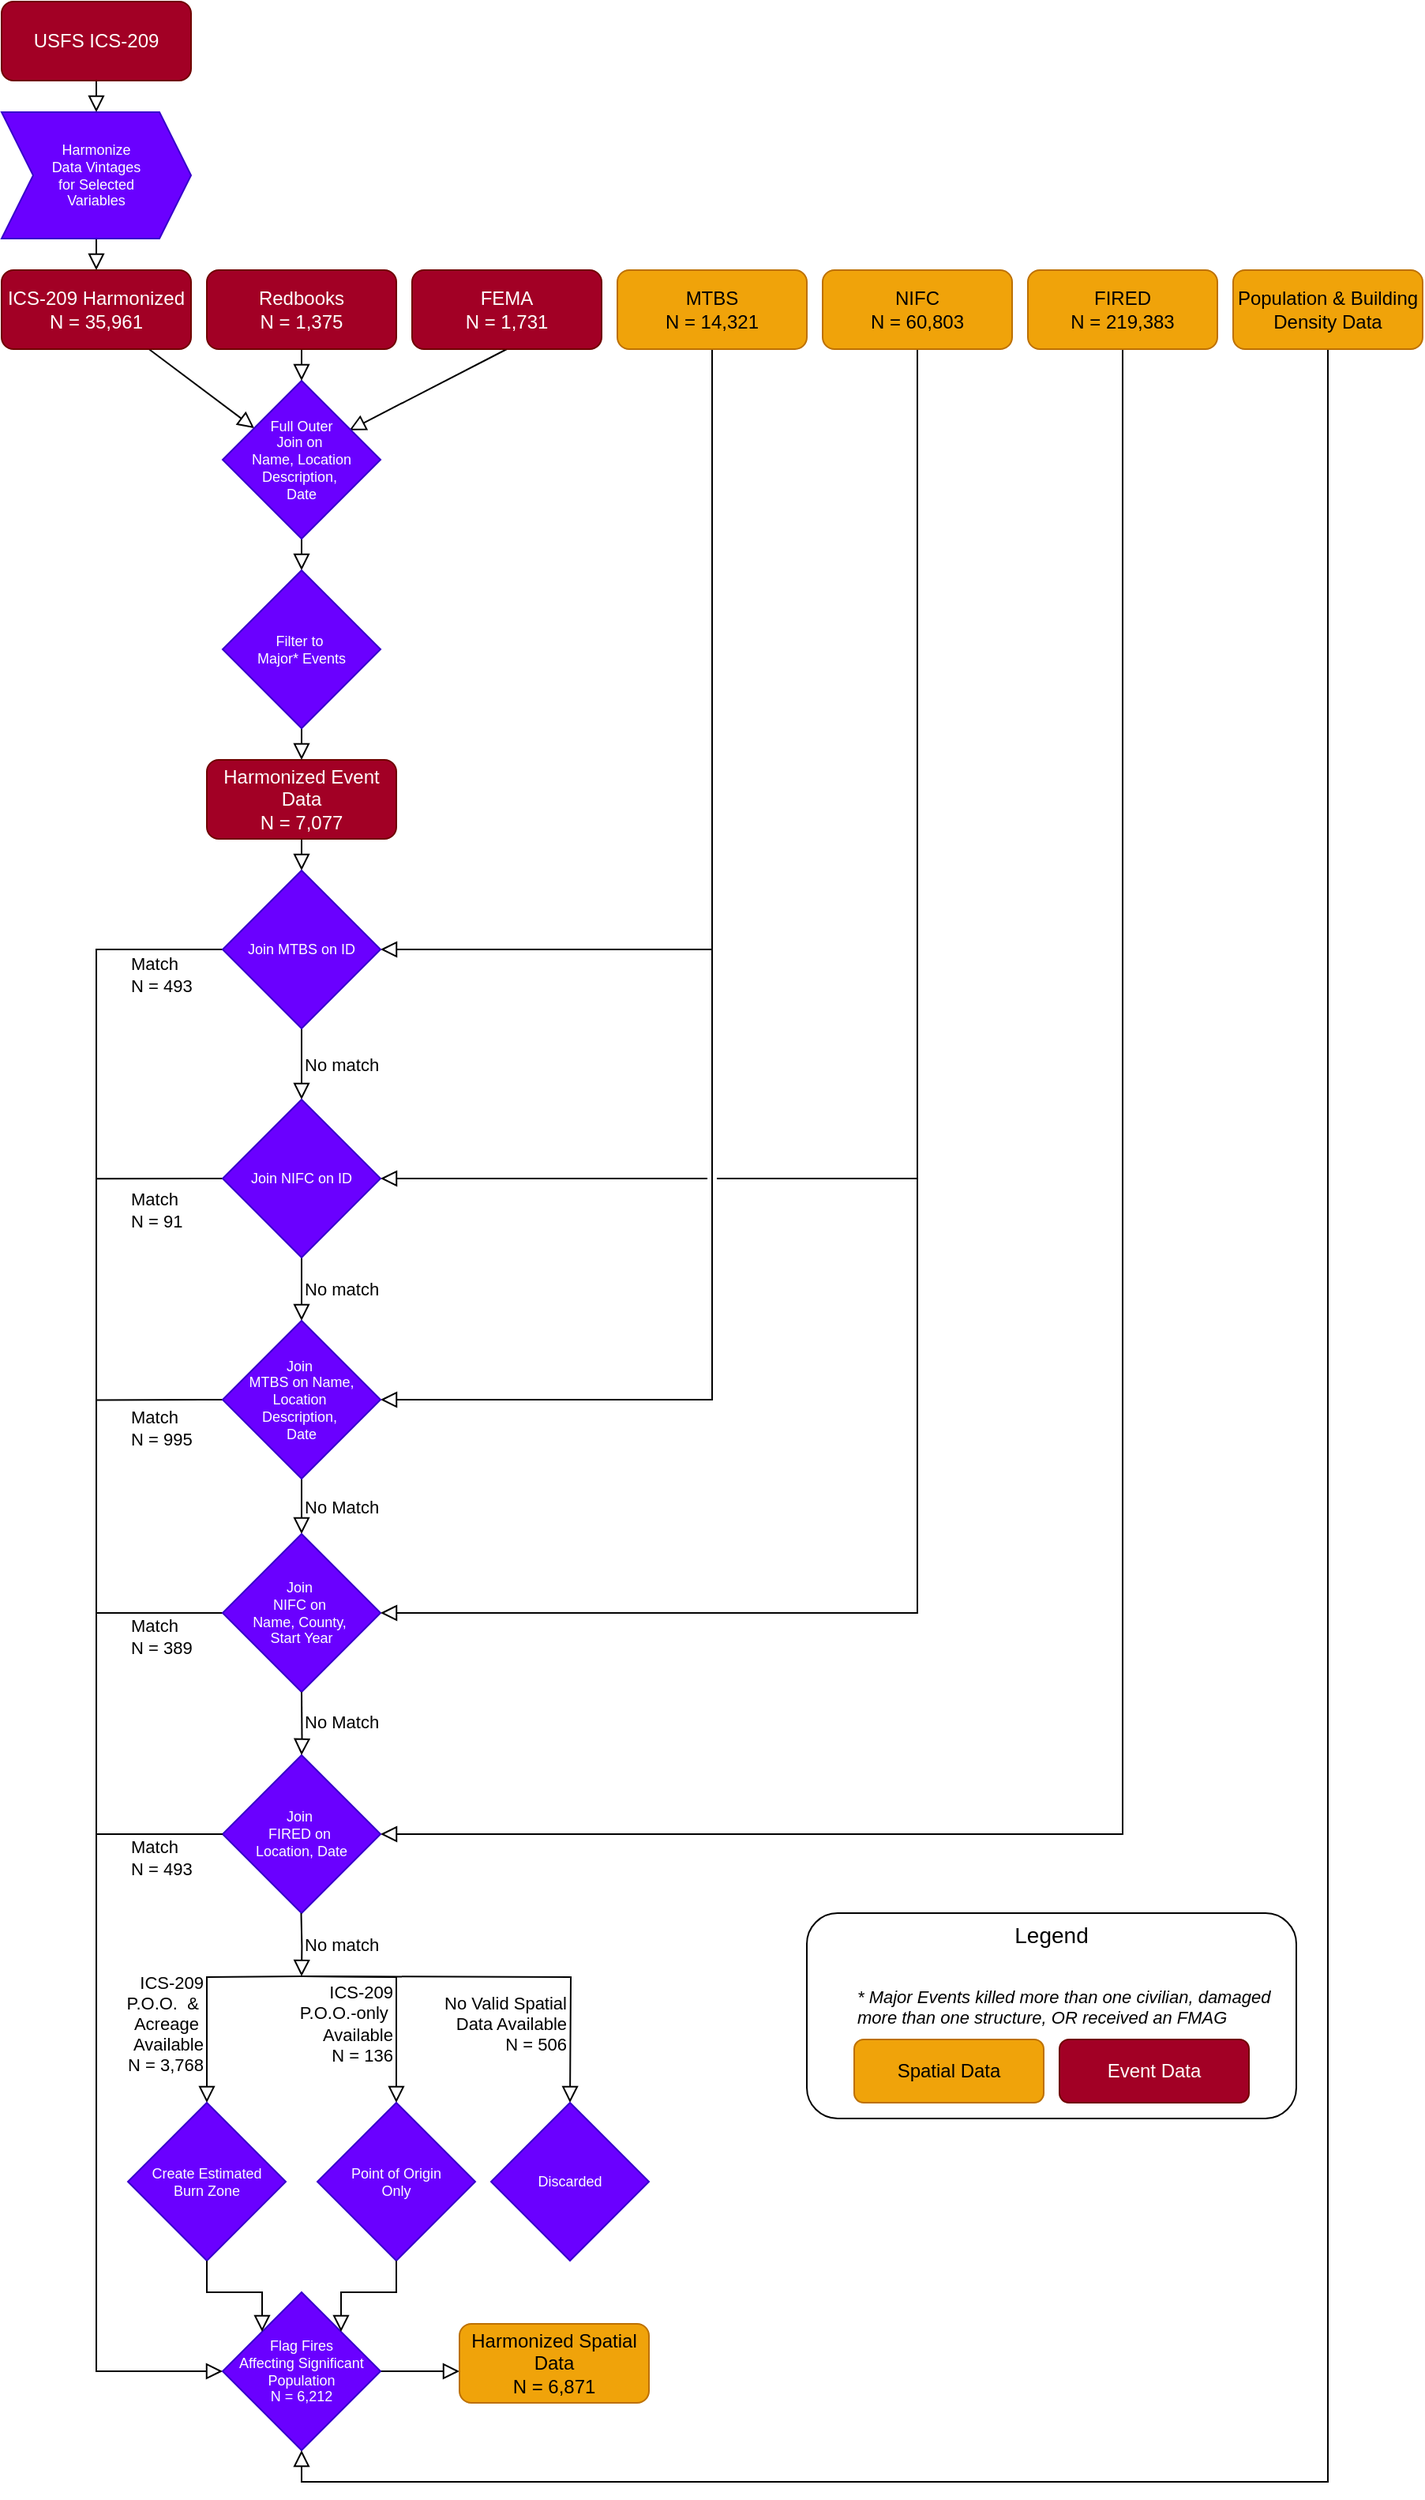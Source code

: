 <mxfile version="25.0.2">
  <diagram id="C5RBs43oDa-KdzZeNtuy" name="Page-1">
    <mxGraphModel dx="1224" dy="1977" grid="1" gridSize="10" guides="1" tooltips="1" connect="1" arrows="1" fold="1" page="1" pageScale="1" pageWidth="827" pageHeight="1169" math="0" shadow="0">
      <root>
        <mxCell id="WIyWlLk6GJQsqaUBKTNV-0" />
        <mxCell id="WIyWlLk6GJQsqaUBKTNV-1" parent="WIyWlLk6GJQsqaUBKTNV-0" />
        <mxCell id="WIyWlLk6GJQsqaUBKTNV-2" value="" style="rounded=0;html=1;jettySize=auto;orthogonalLoop=1;fontSize=11;endArrow=block;endFill=0;endSize=8;strokeWidth=1;shadow=0;labelBackgroundColor=none;entryX=0.25;entryY=0;entryDx=0;entryDy=0;" parent="WIyWlLk6GJQsqaUBKTNV-1" source="WIyWlLk6GJQsqaUBKTNV-3" edge="1">
          <mxGeometry relative="1" as="geometry">
            <mxPoint x="200" y="140" as="targetPoint" />
          </mxGeometry>
        </mxCell>
        <mxCell id="xH4kjenXdjGra-cmhLMx-23" style="edgeStyle=none;shape=connector;rounded=0;orthogonalLoop=1;jettySize=auto;html=1;exitX=0.5;exitY=1;exitDx=0;exitDy=0;shadow=0;strokeColor=default;strokeWidth=1;align=center;verticalAlign=middle;fontFamily=Helvetica;fontSize=11;fontColor=default;labelBackgroundColor=none;endArrow=block;endFill=0;endSize=8;entryX=0.802;entryY=0.314;entryDx=0;entryDy=0;entryPerimeter=0;" parent="WIyWlLk6GJQsqaUBKTNV-1" source="xH4kjenXdjGra-cmhLMx-3" target="xH4kjenXdjGra-cmhLMx-69" edge="1">
          <mxGeometry relative="1" as="geometry">
            <mxPoint x="267.143" y="140" as="targetPoint" />
          </mxGeometry>
        </mxCell>
        <mxCell id="xH4kjenXdjGra-cmhLMx-4" value="" style="rounded=0;html=1;jettySize=auto;orthogonalLoop=1;fontSize=11;endArrow=block;endFill=0;endSize=8;strokeWidth=1;shadow=0;labelBackgroundColor=none;edgeStyle=orthogonalEdgeStyle;entryX=1;entryY=0.5;entryDx=0;entryDy=0;exitX=0.5;exitY=1;exitDx=0;exitDy=0;" parent="WIyWlLk6GJQsqaUBKTNV-1" source="xH4kjenXdjGra-cmhLMx-5" target="xH4kjenXdjGra-cmhLMx-32" edge="1">
          <mxGeometry relative="1" as="geometry">
            <mxPoint x="440.0" y="430" as="targetPoint" />
          </mxGeometry>
        </mxCell>
        <mxCell id="xH4kjenXdjGra-cmhLMx-38" style="edgeStyle=orthogonalEdgeStyle;shape=connector;rounded=0;orthogonalLoop=1;jettySize=auto;html=1;exitX=0.5;exitY=1;exitDx=0;exitDy=0;entryX=1;entryY=0.5;entryDx=0;entryDy=0;shadow=0;strokeColor=default;strokeWidth=1;align=left;verticalAlign=middle;fontFamily=Helvetica;fontSize=11;fontColor=default;labelBackgroundColor=none;endArrow=block;endFill=0;endSize=8;jumpStyle=gap;jumpSize=6;" parent="WIyWlLk6GJQsqaUBKTNV-1" source="xH4kjenXdjGra-cmhLMx-5" target="xH4kjenXdjGra-cmhLMx-36" edge="1">
          <mxGeometry relative="1" as="geometry" />
        </mxCell>
        <mxCell id="xH4kjenXdjGra-cmhLMx-6" value="" style="rounded=0;html=1;jettySize=auto;orthogonalLoop=1;fontSize=11;endArrow=block;endFill=0;endSize=8;strokeWidth=1;shadow=0;labelBackgroundColor=none;edgeStyle=orthogonalEdgeStyle;entryX=1;entryY=0.5;entryDx=0;entryDy=0;jumpStyle=gap;" parent="WIyWlLk6GJQsqaUBKTNV-1" source="xH4kjenXdjGra-cmhLMx-7" target="xH4kjenXdjGra-cmhLMx-33" edge="1">
          <mxGeometry relative="1" as="geometry">
            <mxPoint x="620" y="170" as="targetPoint" />
            <Array as="points">
              <mxPoint x="620" y="615" />
            </Array>
          </mxGeometry>
        </mxCell>
        <mxCell id="xH4kjenXdjGra-cmhLMx-13" value="" style="rounded=0;html=1;jettySize=auto;orthogonalLoop=1;fontSize=11;endArrow=block;endFill=0;endSize=8;strokeWidth=1;shadow=0;labelBackgroundColor=none;edgeStyle=orthogonalEdgeStyle;entryX=1;entryY=0.5;entryDx=0;entryDy=0;" parent="WIyWlLk6GJQsqaUBKTNV-1" source="xH4kjenXdjGra-cmhLMx-12" target="JLxQjhwhzBJs81t0jeac-1" edge="1">
          <mxGeometry relative="1" as="geometry">
            <mxPoint x="750" y="170" as="targetPoint" />
            <Array as="points">
              <mxPoint x="750" y="1030" />
            </Array>
          </mxGeometry>
        </mxCell>
        <mxCell id="xH4kjenXdjGra-cmhLMx-15" value="" style="rounded=0;html=1;jettySize=auto;orthogonalLoop=1;fontSize=11;endArrow=block;endFill=0;endSize=8;strokeWidth=1;shadow=0;labelBackgroundColor=none;edgeStyle=orthogonalEdgeStyle;exitX=0.5;exitY=1;exitDx=0;exitDy=0;" parent="WIyWlLk6GJQsqaUBKTNV-1" edge="1">
          <mxGeometry relative="1" as="geometry">
            <mxPoint x="100" y="20" as="sourcePoint" />
            <mxPoint x="100" y="40" as="targetPoint" />
          </mxGeometry>
        </mxCell>
        <mxCell id="xH4kjenXdjGra-cmhLMx-19" style="edgeStyle=orthogonalEdgeStyle;shape=connector;rounded=0;orthogonalLoop=1;jettySize=auto;html=1;exitX=0.5;exitY=1;exitDx=0;exitDy=0;entryX=0.5;entryY=0;entryDx=0;entryDy=0;shadow=0;strokeColor=default;strokeWidth=1;align=center;verticalAlign=middle;fontFamily=Helvetica;fontSize=11;fontColor=default;labelBackgroundColor=none;endArrow=block;endFill=0;endSize=8;" parent="WIyWlLk6GJQsqaUBKTNV-1" source="xH4kjenXdjGra-cmhLMx-16" edge="1">
          <mxGeometry relative="1" as="geometry">
            <mxPoint x="100" y="-60" as="targetPoint" />
          </mxGeometry>
        </mxCell>
        <mxCell id="xH4kjenXdjGra-cmhLMx-16" value="USFS ICS-209" style="rounded=1;whiteSpace=wrap;html=1;fontSize=12;glass=0;strokeWidth=1;shadow=0;fillColor=#a20025;strokeColor=#6F0000;fontColor=#ffffff;" parent="WIyWlLk6GJQsqaUBKTNV-1" vertex="1">
          <mxGeometry x="40" y="-130" width="120" height="50" as="geometry" />
        </mxCell>
        <mxCell id="xH4kjenXdjGra-cmhLMx-20" value="&lt;span style=&quot;font-family: Helvetica; font-size: 9px; font-style: normal; font-variant-ligatures: normal; font-variant-caps: normal; font-weight: 400; letter-spacing: normal; orphans: 2; text-align: center; text-indent: 0px; text-transform: none; widows: 2; word-spacing: 0px; -webkit-text-stroke-width: 0px; white-space: normal; text-decoration-thickness: initial; text-decoration-style: initial; text-decoration-color: initial; float: none; display: inline !important;&quot;&gt;Harmonize&lt;/span&gt;&lt;div style=&quot;forced-color-adjust: none; font-family: Helvetica; font-size: 9px; font-style: normal; font-variant-ligatures: normal; font-variant-caps: normal; font-weight: 400; letter-spacing: normal; orphans: 2; text-align: center; text-indent: 0px; text-transform: none; widows: 2; word-spacing: 0px; -webkit-text-stroke-width: 0px; white-space: normal; text-decoration-thickness: initial; text-decoration-style: initial; text-decoration-color: initial;&quot;&gt;&lt;/div&gt;&lt;div&gt;&lt;span style=&quot;font-family: Helvetica; font-size: 9px; font-style: normal; font-variant-ligatures: normal; font-variant-caps: normal; font-weight: 400; letter-spacing: normal; orphans: 2; text-align: center; text-indent: 0px; text-transform: none; widows: 2; word-spacing: 0px; -webkit-text-stroke-width: 0px; white-space: normal; text-decoration-thickness: initial; text-decoration-style: initial; text-decoration-color: initial; float: none; display: inline !important;&quot;&gt;Data Vintages&lt;/span&gt;&lt;/div&gt;&lt;div&gt;&lt;span style=&quot;font-family: Helvetica; font-size: 9px; font-style: normal; font-variant-ligatures: normal; font-variant-caps: normal; font-weight: 400; letter-spacing: normal; orphans: 2; text-align: center; text-indent: 0px; text-transform: none; widows: 2; word-spacing: 0px; -webkit-text-stroke-width: 0px; white-space: normal; text-decoration-thickness: initial; text-decoration-style: initial; text-decoration-color: initial; float: none; display: inline !important;&quot;&gt;for Selected&lt;/span&gt;&lt;/div&gt;&lt;div&gt;&lt;span style=&quot;font-family: Helvetica; font-size: 9px; font-style: normal; font-variant-ligatures: normal; font-variant-caps: normal; font-weight: 400; letter-spacing: normal; orphans: 2; text-align: center; text-indent: 0px; text-transform: none; widows: 2; word-spacing: 0px; -webkit-text-stroke-width: 0px; white-space: normal; text-decoration-thickness: initial; text-decoration-style: initial; text-decoration-color: initial; float: none; display: inline !important;&quot;&gt;Variables&lt;/span&gt;&lt;/div&gt;" style="shape=step;perimeter=stepPerimeter;whiteSpace=wrap;html=1;fixedSize=1;fontFamily=Helvetica;fontSize=9;fontColor=#FFFFFF;labelBackgroundColor=none;fillColor=#6a00ff;strokeColor=#3700CC;" parent="WIyWlLk6GJQsqaUBKTNV-1" vertex="1">
          <mxGeometry x="40" y="-60" width="120" height="80" as="geometry" />
        </mxCell>
        <mxCell id="xH4kjenXdjGra-cmhLMx-27" style="edgeStyle=none;shape=connector;rounded=0;orthogonalLoop=1;jettySize=auto;html=1;exitX=0.5;exitY=1;exitDx=0;exitDy=0;entryX=0.5;entryY=0;entryDx=0;entryDy=0;shadow=0;strokeColor=default;strokeWidth=1;align=center;verticalAlign=middle;fontFamily=Helvetica;fontSize=11;fontColor=default;labelBackgroundColor=none;endArrow=block;endFill=0;endSize=8;" parent="WIyWlLk6GJQsqaUBKTNV-1" edge="1">
          <mxGeometry relative="1" as="geometry">
            <mxPoint x="230" y="210" as="sourcePoint" />
            <mxPoint x="230" y="230" as="targetPoint" />
          </mxGeometry>
        </mxCell>
        <mxCell id="xH4kjenXdjGra-cmhLMx-31" style="edgeStyle=orthogonalEdgeStyle;shape=connector;rounded=0;orthogonalLoop=1;jettySize=auto;html=1;exitX=0.5;exitY=1;exitDx=0;exitDy=0;entryX=0.5;entryY=0;entryDx=0;entryDy=0;shadow=0;strokeColor=default;strokeWidth=1;align=center;verticalAlign=middle;fontFamily=Helvetica;fontSize=11;fontColor=default;labelBackgroundColor=none;endArrow=block;endFill=0;endSize=8;" parent="WIyWlLk6GJQsqaUBKTNV-1" source="xH4kjenXdjGra-cmhLMx-24" target="xH4kjenXdjGra-cmhLMx-32" edge="1">
          <mxGeometry relative="1" as="geometry">
            <mxPoint x="320" y="430" as="targetPoint" />
            <Array as="points" />
          </mxGeometry>
        </mxCell>
        <mxCell id="xH4kjenXdjGra-cmhLMx-24" value="Harmonized Event Data&lt;div&gt;N = 7,077&lt;/div&gt;" style="rounded=1;whiteSpace=wrap;html=1;fontSize=12;glass=0;strokeWidth=1;shadow=0;fillColor=#a20025;strokeColor=#6F0000;fontColor=#ffffff;" parent="WIyWlLk6GJQsqaUBKTNV-1" vertex="1">
          <mxGeometry x="170" y="350" width="120" height="50" as="geometry" />
        </mxCell>
        <mxCell id="xH4kjenXdjGra-cmhLMx-28" style="edgeStyle=none;shape=connector;rounded=0;orthogonalLoop=1;jettySize=auto;html=1;exitX=0.5;exitY=1;exitDx=0;exitDy=0;entryX=0.5;entryY=0;entryDx=0;entryDy=0;shadow=0;strokeColor=default;strokeWidth=1;align=center;verticalAlign=middle;fontFamily=Helvetica;fontSize=11;fontColor=default;labelBackgroundColor=none;endArrow=block;endFill=0;endSize=8;" parent="WIyWlLk6GJQsqaUBKTNV-1" target="xH4kjenXdjGra-cmhLMx-24" edge="1">
          <mxGeometry relative="1" as="geometry">
            <mxPoint x="230" y="330" as="sourcePoint" />
          </mxGeometry>
        </mxCell>
        <mxCell id="xH4kjenXdjGra-cmhLMx-35" value="No match" style="edgeStyle=orthogonalEdgeStyle;shape=connector;rounded=0;orthogonalLoop=1;jettySize=auto;html=1;exitX=0.5;exitY=1;exitDx=0;exitDy=0;entryX=0.5;entryY=0;entryDx=0;entryDy=0;shadow=0;strokeColor=default;strokeWidth=1;align=left;verticalAlign=middle;fontFamily=Helvetica;fontSize=11;fontColor=default;labelBackgroundColor=none;endArrow=block;endFill=0;endSize=8;" parent="WIyWlLk6GJQsqaUBKTNV-1" source="xH4kjenXdjGra-cmhLMx-32" target="xH4kjenXdjGra-cmhLMx-33" edge="1">
          <mxGeometry relative="1" as="geometry" />
        </mxCell>
        <mxCell id="xH4kjenXdjGra-cmhLMx-56" style="edgeStyle=orthogonalEdgeStyle;shape=connector;rounded=0;jumpStyle=gap;orthogonalLoop=1;jettySize=auto;html=1;exitX=0;exitY=0.5;exitDx=0;exitDy=0;entryX=0;entryY=0.5;entryDx=0;entryDy=0;shadow=0;strokeColor=default;strokeWidth=1;align=left;verticalAlign=middle;fontFamily=Helvetica;fontSize=11;fontColor=default;labelBackgroundColor=none;endArrow=block;endFill=0;endSize=8;" parent="WIyWlLk6GJQsqaUBKTNV-1" source="xH4kjenXdjGra-cmhLMx-32" target="yiPwZ-rVkTSbcQd-aWqF-0" edge="1">
          <mxGeometry relative="1" as="geometry">
            <mxPoint x="100" y="1120" as="targetPoint" />
            <Array as="points">
              <mxPoint x="100" y="470" />
              <mxPoint x="100" y="1370" />
            </Array>
          </mxGeometry>
        </mxCell>
        <mxCell id="xH4kjenXdjGra-cmhLMx-32" value="Join MTBS on ID" style="rhombus;whiteSpace=wrap;html=1;fontFamily=Helvetica;fontSize=9;fontColor=#ffffff;labelBackgroundColor=none;fillColor=#6a00ff;strokeColor=#3700CC;" parent="WIyWlLk6GJQsqaUBKTNV-1" vertex="1">
          <mxGeometry x="180" y="420" width="100" height="100" as="geometry" />
        </mxCell>
        <mxCell id="xH4kjenXdjGra-cmhLMx-37" value="No match" style="edgeStyle=orthogonalEdgeStyle;shape=connector;rounded=0;orthogonalLoop=1;jettySize=auto;html=1;exitX=0.5;exitY=1;exitDx=0;exitDy=0;entryX=0.5;entryY=0;entryDx=0;entryDy=0;shadow=0;strokeColor=default;strokeWidth=1;align=left;verticalAlign=middle;fontFamily=Helvetica;fontSize=11;fontColor=default;labelBackgroundColor=none;endArrow=block;endFill=0;endSize=8;" parent="WIyWlLk6GJQsqaUBKTNV-1" source="xH4kjenXdjGra-cmhLMx-33" target="xH4kjenXdjGra-cmhLMx-36" edge="1">
          <mxGeometry relative="1" as="geometry" />
        </mxCell>
        <mxCell id="xH4kjenXdjGra-cmhLMx-59" style="edgeStyle=orthogonalEdgeStyle;shape=connector;rounded=0;jumpStyle=gap;orthogonalLoop=1;jettySize=auto;html=1;exitX=0;exitY=0.5;exitDx=0;exitDy=0;shadow=0;strokeColor=default;strokeWidth=1;align=left;verticalAlign=middle;fontFamily=Helvetica;fontSize=11;fontColor=default;labelBackgroundColor=none;endArrow=none;endFill=0;endSize=8;" parent="WIyWlLk6GJQsqaUBKTNV-1" source="xH4kjenXdjGra-cmhLMx-33" edge="1">
          <mxGeometry relative="1" as="geometry">
            <mxPoint x="100" y="615.167" as="targetPoint" />
          </mxGeometry>
        </mxCell>
        <mxCell id="xH4kjenXdjGra-cmhLMx-33" value="Join NIFC on ID" style="rhombus;whiteSpace=wrap;html=1;fontFamily=Helvetica;fontSize=9;fontColor=#ffffff;labelBackgroundColor=none;fillColor=#6a00ff;strokeColor=#3700CC;" parent="WIyWlLk6GJQsqaUBKTNV-1" vertex="1">
          <mxGeometry x="180" y="565" width="100" height="100" as="geometry" />
        </mxCell>
        <mxCell id="xH4kjenXdjGra-cmhLMx-39" value="No Match" style="edgeStyle=orthogonalEdgeStyle;shape=connector;rounded=0;jumpStyle=gap;orthogonalLoop=1;jettySize=auto;html=1;exitX=0.5;exitY=1;exitDx=0;exitDy=0;shadow=0;strokeColor=default;strokeWidth=1;align=left;verticalAlign=middle;fontFamily=Helvetica;fontSize=11;fontColor=default;labelBackgroundColor=none;endArrow=block;endFill=0;endSize=8;" parent="WIyWlLk6GJQsqaUBKTNV-1" source="xH4kjenXdjGra-cmhLMx-36" edge="1">
          <mxGeometry relative="1" as="geometry">
            <mxPoint x="230" y="840" as="targetPoint" />
          </mxGeometry>
        </mxCell>
        <mxCell id="xH4kjenXdjGra-cmhLMx-60" style="edgeStyle=orthogonalEdgeStyle;shape=connector;rounded=0;jumpStyle=gap;orthogonalLoop=1;jettySize=auto;html=1;exitX=0;exitY=0.5;exitDx=0;exitDy=0;shadow=0;strokeColor=default;strokeWidth=1;align=left;verticalAlign=middle;fontFamily=Helvetica;fontSize=11;fontColor=default;labelBackgroundColor=none;endArrow=none;endFill=0;endSize=8;" parent="WIyWlLk6GJQsqaUBKTNV-1" source="xH4kjenXdjGra-cmhLMx-36" edge="1">
          <mxGeometry relative="1" as="geometry">
            <mxPoint x="100" y="755.235" as="targetPoint" />
          </mxGeometry>
        </mxCell>
        <mxCell id="xH4kjenXdjGra-cmhLMx-36" value="Join&amp;nbsp;&lt;div&gt;MTBS on Name, Location&amp;nbsp;&lt;/div&gt;&lt;div&gt;Description,&amp;nbsp;&lt;/div&gt;&lt;div&gt;Date&lt;/div&gt;" style="rhombus;whiteSpace=wrap;html=1;fontFamily=Helvetica;fontSize=9;fontColor=#ffffff;labelBackgroundColor=none;fillColor=#6a00ff;strokeColor=#3700CC;" parent="WIyWlLk6GJQsqaUBKTNV-1" vertex="1">
          <mxGeometry x="180" y="705" width="100" height="100" as="geometry" />
        </mxCell>
        <mxCell id="xH4kjenXdjGra-cmhLMx-61" style="edgeStyle=orthogonalEdgeStyle;shape=connector;rounded=0;jumpStyle=gap;orthogonalLoop=1;jettySize=auto;html=1;exitX=0;exitY=0.5;exitDx=0;exitDy=0;shadow=0;strokeColor=default;strokeWidth=1;align=left;verticalAlign=middle;fontFamily=Helvetica;fontSize=11;fontColor=default;labelBackgroundColor=none;endArrow=none;endFill=0;endSize=8;" parent="WIyWlLk6GJQsqaUBKTNV-1" source="xH4kjenXdjGra-cmhLMx-40" edge="1">
          <mxGeometry relative="1" as="geometry">
            <mxPoint x="100" y="890" as="targetPoint" />
            <Array as="points">
              <mxPoint x="140" y="890" />
            </Array>
          </mxGeometry>
        </mxCell>
        <mxCell id="xH4kjenXdjGra-cmhLMx-40" value="Join&amp;nbsp;&lt;div&gt;NIFC on&amp;nbsp;&lt;/div&gt;&lt;div&gt;Name, County,&amp;nbsp;&lt;div style=&quot;font-size: 9px;&quot;&gt;Start Year&lt;/div&gt;&lt;/div&gt;" style="rhombus;whiteSpace=wrap;html=1;fontFamily=Helvetica;fontSize=9;fontColor=#ffffff;labelBackgroundColor=none;fillColor=#6a00ff;strokeColor=#3700CC;" parent="WIyWlLk6GJQsqaUBKTNV-1" vertex="1">
          <mxGeometry x="180" y="840" width="100" height="100" as="geometry" />
        </mxCell>
        <mxCell id="xH4kjenXdjGra-cmhLMx-50" value="ICS-209&lt;br&gt;P.O.O.&amp;nbsp;&amp;nbsp;&lt;span style=&quot;background-color: initial;&quot;&gt;&amp;amp;&amp;nbsp;&lt;/span&gt;&lt;div&gt;&lt;span style=&quot;background-color: initial;&quot;&gt;Acreage&amp;nbsp;&lt;/span&gt;&lt;/div&gt;&lt;div&gt;&lt;span style=&quot;background-color: initial;&quot;&gt;Available&lt;/span&gt;&lt;/div&gt;&lt;div&gt;&lt;span style=&quot;background-color: initial;&quot;&gt;N = 3,768&lt;/span&gt;&lt;/div&gt;" style="text;html=1;align=right;verticalAlign=middle;whiteSpace=wrap;rounded=0;fontFamily=Helvetica;fontSize=11;fontColor=default;labelBackgroundColor=none;" parent="WIyWlLk6GJQsqaUBKTNV-1" vertex="1">
          <mxGeometry x="70" y="1124.5" width="100" height="51" as="geometry" />
        </mxCell>
        <mxCell id="xH4kjenXdjGra-cmhLMx-64" value="Match&lt;div&gt;N = 493&lt;/div&gt;" style="text;html=1;align=left;verticalAlign=middle;whiteSpace=wrap;rounded=0;fontFamily=Helvetica;fontSize=11;fontColor=default;labelBackgroundColor=none;" parent="WIyWlLk6GJQsqaUBKTNV-1" vertex="1">
          <mxGeometry x="120" y="471" width="60" height="30" as="geometry" />
        </mxCell>
        <mxCell id="xH4kjenXdjGra-cmhLMx-65" value="Match&lt;div&gt;N = 91&lt;/div&gt;" style="text;html=1;align=left;verticalAlign=middle;whiteSpace=wrap;rounded=0;fontFamily=Helvetica;fontSize=11;fontColor=default;labelBackgroundColor=none;" parent="WIyWlLk6GJQsqaUBKTNV-1" vertex="1">
          <mxGeometry x="120" y="620" width="60" height="30" as="geometry" />
        </mxCell>
        <mxCell id="xH4kjenXdjGra-cmhLMx-66" value="Match&lt;div&gt;N = 995&lt;/div&gt;" style="text;html=1;align=left;verticalAlign=middle;whiteSpace=wrap;rounded=0;fontFamily=Helvetica;fontSize=11;fontColor=default;labelBackgroundColor=none;" parent="WIyWlLk6GJQsqaUBKTNV-1" vertex="1">
          <mxGeometry x="120" y="758" width="60" height="30" as="geometry" />
        </mxCell>
        <mxCell id="xH4kjenXdjGra-cmhLMx-67" value="Match&lt;div&gt;N = 389&lt;/div&gt;" style="text;html=1;align=left;verticalAlign=middle;whiteSpace=wrap;rounded=0;fontFamily=Helvetica;fontSize=11;fontColor=default;labelBackgroundColor=none;" parent="WIyWlLk6GJQsqaUBKTNV-1" vertex="1">
          <mxGeometry x="120" y="890" width="60" height="30" as="geometry" />
        </mxCell>
        <mxCell id="xH4kjenXdjGra-cmhLMx-68" value="Filter to&amp;nbsp;&lt;div&gt;Major* Events&lt;/div&gt;" style="rhombus;whiteSpace=wrap;html=1;fontFamily=Helvetica;fontSize=9;fontColor=#ffffff;labelBackgroundColor=none;fillColor=#6a00ff;strokeColor=#3700CC;" parent="WIyWlLk6GJQsqaUBKTNV-1" vertex="1">
          <mxGeometry x="180" y="230" width="100" height="100" as="geometry" />
        </mxCell>
        <mxCell id="xH4kjenXdjGra-cmhLMx-69" value="Full Outer&lt;div&gt;Join on&amp;nbsp;&lt;div&gt;Name, Location Description,&amp;nbsp;&lt;/div&gt;&lt;div&gt;Date&lt;/div&gt;&lt;/div&gt;" style="rhombus;whiteSpace=wrap;html=1;fontFamily=Helvetica;fontSize=9;fontColor=#ffffff;labelBackgroundColor=none;fillColor=#6a00ff;strokeColor=#3700CC;" parent="WIyWlLk6GJQsqaUBKTNV-1" vertex="1">
          <mxGeometry x="180" y="110" width="100" height="100" as="geometry" />
        </mxCell>
        <mxCell id="yiPwZ-rVkTSbcQd-aWqF-5" style="edgeStyle=orthogonalEdgeStyle;rounded=0;orthogonalLoop=1;jettySize=auto;html=1;exitX=1;exitY=0.5;exitDx=0;exitDy=0;entryX=0;entryY=0.5;entryDx=0;entryDy=0;endArrow=block;endFill=0;endSize=8;" parent="WIyWlLk6GJQsqaUBKTNV-1" source="yiPwZ-rVkTSbcQd-aWqF-0" edge="1">
          <mxGeometry relative="1" as="geometry">
            <mxPoint x="330" y="1370" as="targetPoint" />
          </mxGeometry>
        </mxCell>
        <mxCell id="yiPwZ-rVkTSbcQd-aWqF-0" value="Flag Fires&lt;div&gt;Affecting Significant&lt;/div&gt;&lt;div&gt;Population&lt;/div&gt;&lt;div&gt;N = 6,212&lt;/div&gt;" style="rhombus;whiteSpace=wrap;html=1;fontFamily=Helvetica;fontSize=9;fontColor=#ffffff;labelBackgroundColor=none;fillColor=#6a00ff;strokeColor=#3700CC;" parent="WIyWlLk6GJQsqaUBKTNV-1" vertex="1">
          <mxGeometry x="180" y="1320" width="100" height="100" as="geometry" />
        </mxCell>
        <mxCell id="yiPwZ-rVkTSbcQd-aWqF-3" style="edgeStyle=orthogonalEdgeStyle;rounded=0;orthogonalLoop=1;jettySize=auto;html=1;exitX=0.5;exitY=1;exitDx=0;exitDy=0;entryX=0.5;entryY=1;entryDx=0;entryDy=0;endArrow=block;endFill=0;endSize=8;" parent="WIyWlLk6GJQsqaUBKTNV-1" source="yiPwZ-rVkTSbcQd-aWqF-2" target="yiPwZ-rVkTSbcQd-aWqF-0" edge="1">
          <mxGeometry relative="1" as="geometry" />
        </mxCell>
        <mxCell id="yiPwZ-rVkTSbcQd-aWqF-4" value="Harmonized Spatial Data&lt;div&gt;N = 6,871&lt;/div&gt;" style="rounded=1;whiteSpace=wrap;html=1;fontSize=12;glass=0;strokeWidth=1;shadow=0;fillColor=#f0a30a;strokeColor=#BD7000;fontColor=#000000;" parent="WIyWlLk6GJQsqaUBKTNV-1" vertex="1">
          <mxGeometry x="330" y="1340" width="120" height="50" as="geometry" />
        </mxCell>
        <mxCell id="xH4kjenXdjGra-cmhLMx-76" value="" style="rounded=1;whiteSpace=wrap;html=1;fontFamily=Helvetica;fontSize=11;fontColor=default;labelBackgroundColor=none;" parent="WIyWlLk6GJQsqaUBKTNV-1" vertex="1">
          <mxGeometry x="550" y="1080" width="310" height="130" as="geometry" />
        </mxCell>
        <mxCell id="xH4kjenXdjGra-cmhLMx-73" value="" style="group" parent="WIyWlLk6GJQsqaUBKTNV-1" vertex="1" connectable="0">
          <mxGeometry x="580" y="1120" width="280" height="80" as="geometry" />
        </mxCell>
        <mxCell id="xH4kjenXdjGra-cmhLMx-26" value="* Major Events killed more than one civilian, damaged more than one structure, OR received an FMAG" style="text;html=1;align=left;verticalAlign=top;whiteSpace=wrap;rounded=0;fontFamily=Helvetica;fontSize=11;fontColor=default;labelBackgroundColor=none;fontStyle=2" parent="xH4kjenXdjGra-cmhLMx-73" vertex="1">
          <mxGeometry width="280" height="80" as="geometry" />
        </mxCell>
        <mxCell id="xH4kjenXdjGra-cmhLMx-70" value="Spatial Data" style="rounded=1;whiteSpace=wrap;html=1;fontSize=12;glass=0;strokeWidth=1;shadow=0;fillColor=#f0a30a;strokeColor=#BD7000;fontColor=#000000;" parent="xH4kjenXdjGra-cmhLMx-73" vertex="1">
          <mxGeometry y="40" width="120" height="40" as="geometry" />
        </mxCell>
        <mxCell id="xH4kjenXdjGra-cmhLMx-71" value="Event Data" style="rounded=1;whiteSpace=wrap;html=1;fontSize=12;glass=0;strokeWidth=1;shadow=0;fillColor=#a20025;strokeColor=#6F0000;fontColor=#ffffff;" parent="xH4kjenXdjGra-cmhLMx-73" vertex="1">
          <mxGeometry x="130" y="40" width="120" height="40" as="geometry" />
        </mxCell>
        <mxCell id="xH4kjenXdjGra-cmhLMx-74" value="Legend" style="text;html=1;align=center;verticalAlign=middle;whiteSpace=wrap;rounded=0;fontFamily=Helvetica;fontSize=14;fontColor=default;labelBackgroundColor=none;" parent="WIyWlLk6GJQsqaUBKTNV-1" vertex="1">
          <mxGeometry x="675" y="1079" width="60" height="30" as="geometry" />
        </mxCell>
        <mxCell id="JLxQjhwhzBJs81t0jeac-0" value="" style="rounded=0;html=1;jettySize=auto;orthogonalLoop=1;fontSize=11;endArrow=block;endFill=0;endSize=8;strokeWidth=1;shadow=0;labelBackgroundColor=none;edgeStyle=orthogonalEdgeStyle;jumpStyle=gap;entryX=1;entryY=0.5;entryDx=0;entryDy=0;" parent="WIyWlLk6GJQsqaUBKTNV-1" target="xH4kjenXdjGra-cmhLMx-40" edge="1">
          <mxGeometry relative="1" as="geometry">
            <mxPoint x="280" y="880" as="targetPoint" />
            <Array as="points">
              <mxPoint x="620" y="890" />
            </Array>
            <mxPoint x="620" y="90" as="sourcePoint" />
          </mxGeometry>
        </mxCell>
        <mxCell id="JLxQjhwhzBJs81t0jeac-1" value="Join&amp;nbsp;&lt;div&gt;FIRED on&amp;nbsp;&lt;/div&gt;&lt;div&gt;Location, Date&lt;/div&gt;" style="rhombus;whiteSpace=wrap;html=1;fontFamily=Helvetica;fontSize=9;fontColor=#ffffff;labelBackgroundColor=none;fillColor=#6a00ff;strokeColor=#3700CC;" parent="WIyWlLk6GJQsqaUBKTNV-1" vertex="1">
          <mxGeometry x="180" y="980" width="100" height="100" as="geometry" />
        </mxCell>
        <mxCell id="JLxQjhwhzBJs81t0jeac-2" value="No Match" style="edgeStyle=orthogonalEdgeStyle;shape=connector;rounded=0;jumpStyle=gap;orthogonalLoop=1;jettySize=auto;html=1;shadow=0;strokeColor=default;strokeWidth=1;align=left;verticalAlign=middle;fontFamily=Helvetica;fontSize=11;fontColor=default;labelBackgroundColor=none;endArrow=block;endFill=0;endSize=8;fontStyle=0;entryX=0.5;entryY=0;entryDx=0;entryDy=0;" parent="WIyWlLk6GJQsqaUBKTNV-1" target="JLxQjhwhzBJs81t0jeac-1" edge="1">
          <mxGeometry x="-0.067" relative="1" as="geometry">
            <mxPoint x="230" y="970" as="targetPoint" />
            <mxPoint x="230" y="940" as="sourcePoint" />
            <mxPoint as="offset" />
          </mxGeometry>
        </mxCell>
        <mxCell id="NZBufM76GMj7LbIO1coJ-1" value="" style="group" parent="WIyWlLk6GJQsqaUBKTNV-1" vertex="1" connectable="0">
          <mxGeometry x="40" y="40" width="900" height="50" as="geometry" />
        </mxCell>
        <mxCell id="WIyWlLk6GJQsqaUBKTNV-3" value="ICS-209 Harmonized&lt;div&gt;N&lt;span style=&quot;background-color: initial;&quot;&gt;&amp;nbsp;= 35,961&lt;/span&gt;&lt;/div&gt;" style="rounded=1;whiteSpace=wrap;html=1;fontSize=12;glass=0;strokeWidth=1;shadow=0;fillColor=#a20025;strokeColor=#6F0000;fontColor=#ffffff;" parent="NZBufM76GMj7LbIO1coJ-1" vertex="1">
          <mxGeometry width="120" height="50" as="geometry" />
        </mxCell>
        <mxCell id="xH4kjenXdjGra-cmhLMx-22" style="edgeStyle=none;shape=connector;rounded=0;orthogonalLoop=1;jettySize=auto;html=1;exitX=0.5;exitY=1;exitDx=0;exitDy=0;entryX=0.5;entryY=0;entryDx=0;entryDy=0;shadow=0;strokeColor=default;strokeWidth=1;align=center;verticalAlign=middle;fontFamily=Helvetica;fontSize=11;fontColor=default;labelBackgroundColor=none;endArrow=block;endFill=0;endSize=8;" parent="NZBufM76GMj7LbIO1coJ-1" source="xH4kjenXdjGra-cmhLMx-1" target="xH4kjenXdjGra-cmhLMx-69" edge="1">
          <mxGeometry relative="1" as="geometry">
            <mxPoint x="190" y="112.5" as="targetPoint" />
          </mxGeometry>
        </mxCell>
        <mxCell id="xH4kjenXdjGra-cmhLMx-1" value="Redbooks&lt;div&gt;N = 1,375&lt;/div&gt;" style="rounded=1;whiteSpace=wrap;html=1;fontSize=12;glass=0;strokeWidth=1;shadow=0;fillColor=#a20025;strokeColor=#6F0000;fontColor=#ffffff;" parent="NZBufM76GMj7LbIO1coJ-1" vertex="1">
          <mxGeometry x="130" width="120" height="50" as="geometry" />
        </mxCell>
        <mxCell id="xH4kjenXdjGra-cmhLMx-3" value="FEMA&lt;div&gt;N = 1,731&lt;/div&gt;" style="rounded=1;whiteSpace=wrap;html=1;fontSize=12;glass=0;strokeWidth=1;shadow=0;fillColor=#a20025;strokeColor=#6F0000;fontColor=#ffffff;" parent="NZBufM76GMj7LbIO1coJ-1" vertex="1">
          <mxGeometry x="260" width="120" height="50" as="geometry" />
        </mxCell>
        <mxCell id="xH4kjenXdjGra-cmhLMx-5" value="MTBS&lt;div&gt;N = 14,321&lt;/div&gt;" style="rounded=1;whiteSpace=wrap;html=1;fontSize=12;glass=0;strokeWidth=1;shadow=0;fillColor=#f0a30a;strokeColor=#BD7000;fontColor=#000000;" parent="NZBufM76GMj7LbIO1coJ-1" vertex="1">
          <mxGeometry x="390" width="120" height="50" as="geometry" />
        </mxCell>
        <mxCell id="xH4kjenXdjGra-cmhLMx-7" value="NIFC&lt;div&gt;N = 60,803&lt;/div&gt;" style="rounded=1;whiteSpace=wrap;html=1;fontSize=12;glass=0;strokeWidth=1;shadow=0;fillColor=#f0a30a;strokeColor=#BD7000;fontColor=#000000;" parent="NZBufM76GMj7LbIO1coJ-1" vertex="1">
          <mxGeometry x="520" width="120" height="50" as="geometry" />
        </mxCell>
        <mxCell id="xH4kjenXdjGra-cmhLMx-12" value="FIRED&lt;div&gt;N =&amp;nbsp;&lt;span style=&quot;background-color: initial;&quot;&gt;219,383&lt;/span&gt;&lt;/div&gt;" style="rounded=1;whiteSpace=wrap;html=1;fontSize=12;glass=0;strokeWidth=1;shadow=0;fillColor=#f0a30a;strokeColor=#BD7000;fontColor=#000000;" parent="NZBufM76GMj7LbIO1coJ-1" vertex="1">
          <mxGeometry x="650" width="120" height="50" as="geometry" />
        </mxCell>
        <mxCell id="yiPwZ-rVkTSbcQd-aWqF-2" value="Population &amp;amp; Building Density Data" style="rounded=1;whiteSpace=wrap;html=1;fontSize=12;glass=0;strokeWidth=1;shadow=0;fillColor=#f0a30a;strokeColor=#BD7000;fontColor=#000000;" parent="NZBufM76GMj7LbIO1coJ-1" vertex="1">
          <mxGeometry x="780" width="120" height="50" as="geometry" />
        </mxCell>
        <mxCell id="NZBufM76GMj7LbIO1coJ-2" style="edgeStyle=orthogonalEdgeStyle;shape=connector;rounded=0;jumpStyle=gap;orthogonalLoop=1;jettySize=auto;html=1;exitX=0;exitY=0.5;exitDx=0;exitDy=0;shadow=0;strokeColor=default;strokeWidth=1;align=left;verticalAlign=middle;fontFamily=Helvetica;fontSize=11;fontColor=default;labelBackgroundColor=none;endArrow=none;endFill=0;endSize=8;" parent="WIyWlLk6GJQsqaUBKTNV-1" edge="1">
          <mxGeometry relative="1" as="geometry">
            <mxPoint x="100" y="1030" as="targetPoint" />
            <Array as="points">
              <mxPoint x="140" y="1030" />
            </Array>
            <mxPoint x="180" y="1030" as="sourcePoint" />
          </mxGeometry>
        </mxCell>
        <mxCell id="NZBufM76GMj7LbIO1coJ-3" value="Match&lt;div&gt;N = 493&lt;/div&gt;" style="text;html=1;align=left;verticalAlign=middle;whiteSpace=wrap;rounded=0;fontFamily=Helvetica;fontSize=11;fontColor=default;labelBackgroundColor=none;" parent="WIyWlLk6GJQsqaUBKTNV-1" vertex="1">
          <mxGeometry x="120" y="1030" width="60" height="30" as="geometry" />
        </mxCell>
        <mxCell id="NZBufM76GMj7LbIO1coJ-6" value="" style="edgeStyle=orthogonalEdgeStyle;shape=connector;rounded=0;jumpStyle=gap;orthogonalLoop=1;jettySize=auto;html=1;shadow=0;strokeColor=default;strokeWidth=1;align=left;verticalAlign=middle;fontFamily=Helvetica;fontSize=11;fontColor=default;labelBackgroundColor=none;endArrow=block;endFill=0;endSize=8;entryX=0.5;entryY=0;entryDx=0;entryDy=0;" parent="WIyWlLk6GJQsqaUBKTNV-1" target="NZBufM76GMj7LbIO1coJ-11" edge="1">
          <mxGeometry relative="1" as="geometry">
            <mxPoint x="229.79" y="1150" as="targetPoint" />
            <Array as="points" />
            <mxPoint x="230" y="1120" as="sourcePoint" />
          </mxGeometry>
        </mxCell>
        <mxCell id="NZBufM76GMj7LbIO1coJ-7" value="No match" style="edgeStyle=orthogonalEdgeStyle;shape=connector;rounded=0;orthogonalLoop=1;jettySize=auto;html=1;exitX=0.5;exitY=1;exitDx=0;exitDy=0;shadow=0;strokeColor=default;strokeWidth=1;align=left;verticalAlign=middle;fontFamily=Helvetica;fontSize=11;fontColor=default;labelBackgroundColor=none;endArrow=block;endFill=0;endSize=8;entryX=0.5;entryY=0;entryDx=0;entryDy=0;" parent="WIyWlLk6GJQsqaUBKTNV-1" edge="1">
          <mxGeometry x="0.016" relative="1" as="geometry">
            <mxPoint x="229.74" y="1080" as="sourcePoint" />
            <mxPoint x="230" y="1120" as="targetPoint" />
            <mxPoint as="offset" />
          </mxGeometry>
        </mxCell>
        <mxCell id="NZBufM76GMj7LbIO1coJ-9" value="" style="edgeStyle=orthogonalEdgeStyle;shape=connector;rounded=0;jumpStyle=gap;orthogonalLoop=1;jettySize=auto;html=1;shadow=0;strokeColor=default;strokeWidth=1;align=left;verticalAlign=middle;fontFamily=Helvetica;fontSize=11;fontColor=default;labelBackgroundColor=none;endArrow=block;endFill=0;endSize=8;entryX=0.5;entryY=0;entryDx=0;entryDy=0;" parent="WIyWlLk6GJQsqaUBKTNV-1" target="NZBufM76GMj7LbIO1coJ-10" edge="1">
          <mxGeometry relative="1" as="geometry">
            <mxPoint x="350" y="1100" as="targetPoint" />
            <Array as="points" />
            <mxPoint x="230" y="1120" as="sourcePoint" />
          </mxGeometry>
        </mxCell>
        <mxCell id="NZBufM76GMj7LbIO1coJ-10" value="Point of Origin&lt;br&gt;Only" style="rhombus;whiteSpace=wrap;html=1;fontFamily=Helvetica;fontSize=9;fontColor=#ffffff;labelBackgroundColor=none;fillColor=#6a00ff;strokeColor=#3700CC;" parent="WIyWlLk6GJQsqaUBKTNV-1" vertex="1">
          <mxGeometry x="240" y="1200" width="100" height="100" as="geometry" />
        </mxCell>
        <mxCell id="NZBufM76GMj7LbIO1coJ-11" value="Create Estimated&lt;br&gt;Burn Zone" style="rhombus;whiteSpace=wrap;html=1;fontFamily=Helvetica;fontSize=9;fontColor=#ffffff;labelBackgroundColor=none;fillColor=#6a00ff;strokeColor=#3700CC;" parent="WIyWlLk6GJQsqaUBKTNV-1" vertex="1">
          <mxGeometry x="120" y="1200" width="100" height="100" as="geometry" />
        </mxCell>
        <mxCell id="NZBufM76GMj7LbIO1coJ-12" value="ICS-209&lt;br&gt;P.O.O.-only&lt;span style=&quot;background-color: initial;&quot;&gt;&amp;nbsp;&lt;/span&gt;&lt;div&gt;&lt;span style=&quot;background-color: initial;&quot;&gt;Available&lt;/span&gt;&lt;/div&gt;&lt;div&gt;&lt;span style=&quot;background-color: initial;&quot;&gt;N = 136&lt;/span&gt;&lt;/div&gt;" style="text;html=1;align=right;verticalAlign=middle;whiteSpace=wrap;rounded=0;fontFamily=Helvetica;fontSize=11;fontColor=default;labelBackgroundColor=none;" parent="WIyWlLk6GJQsqaUBKTNV-1" vertex="1">
          <mxGeometry x="190" y="1124.5" width="100" height="51" as="geometry" />
        </mxCell>
        <mxCell id="NZBufM76GMj7LbIO1coJ-13" value="" style="edgeStyle=orthogonalEdgeStyle;shape=connector;rounded=0;jumpStyle=gap;orthogonalLoop=1;jettySize=auto;html=1;shadow=0;strokeColor=default;strokeWidth=1;align=left;verticalAlign=middle;fontFamily=Helvetica;fontSize=11;fontColor=default;labelBackgroundColor=none;endArrow=block;endFill=0;endSize=8;entryX=0;entryY=0;entryDx=0;entryDy=0;exitX=0.5;exitY=1;exitDx=0;exitDy=0;" parent="WIyWlLk6GJQsqaUBKTNV-1" source="NZBufM76GMj7LbIO1coJ-11" target="yiPwZ-rVkTSbcQd-aWqF-0" edge="1">
          <mxGeometry relative="1" as="geometry">
            <mxPoint x="180" y="1210" as="targetPoint" />
            <Array as="points" />
            <mxPoint x="240" y="1130" as="sourcePoint" />
          </mxGeometry>
        </mxCell>
        <mxCell id="NZBufM76GMj7LbIO1coJ-14" value="" style="edgeStyle=orthogonalEdgeStyle;shape=connector;rounded=0;jumpStyle=gap;orthogonalLoop=1;jettySize=auto;html=1;shadow=0;strokeColor=default;strokeWidth=1;align=left;verticalAlign=middle;fontFamily=Helvetica;fontSize=11;fontColor=default;labelBackgroundColor=none;endArrow=block;endFill=0;endSize=8;entryX=1;entryY=0;entryDx=0;entryDy=0;exitX=0.5;exitY=1;exitDx=0;exitDy=0;" parent="WIyWlLk6GJQsqaUBKTNV-1" source="NZBufM76GMj7LbIO1coJ-10" target="yiPwZ-rVkTSbcQd-aWqF-0" edge="1">
          <mxGeometry relative="1" as="geometry">
            <mxPoint x="215" y="1355" as="targetPoint" />
            <Array as="points" />
            <mxPoint x="180" y="1310" as="sourcePoint" />
          </mxGeometry>
        </mxCell>
        <mxCell id="LzAZ1mgEBuMmwuw-wQF0-0" value="" style="edgeStyle=orthogonalEdgeStyle;shape=connector;rounded=0;jumpStyle=gap;orthogonalLoop=1;jettySize=auto;html=1;shadow=0;strokeColor=default;strokeWidth=1;align=left;verticalAlign=middle;fontFamily=Helvetica;fontSize=11;fontColor=default;labelBackgroundColor=none;endArrow=block;endFill=0;endSize=8;" parent="WIyWlLk6GJQsqaUBKTNV-1" edge="1">
          <mxGeometry relative="1" as="geometry">
            <mxPoint x="400" y="1200" as="targetPoint" />
            <Array as="points" />
            <mxPoint x="230" y="1120" as="sourcePoint" />
          </mxGeometry>
        </mxCell>
        <mxCell id="LzAZ1mgEBuMmwuw-wQF0-2" value="No Valid Spatial Data Available&lt;div&gt;N = 506&lt;/div&gt;" style="text;html=1;align=right;verticalAlign=middle;whiteSpace=wrap;rounded=0;fontFamily=Helvetica;fontSize=11;fontColor=default;labelBackgroundColor=none;" parent="WIyWlLk6GJQsqaUBKTNV-1" vertex="1">
          <mxGeometry x="320" y="1124.5" width="80" height="51" as="geometry" />
        </mxCell>
        <mxCell id="LzAZ1mgEBuMmwuw-wQF0-3" value="Discarded" style="rhombus;whiteSpace=wrap;html=1;fontFamily=Helvetica;fontSize=9;fontColor=#ffffff;labelBackgroundColor=none;fillColor=#6a00ff;strokeColor=#3700CC;" parent="WIyWlLk6GJQsqaUBKTNV-1" vertex="1">
          <mxGeometry x="350" y="1200" width="100" height="100" as="geometry" />
        </mxCell>
      </root>
    </mxGraphModel>
  </diagram>
</mxfile>
